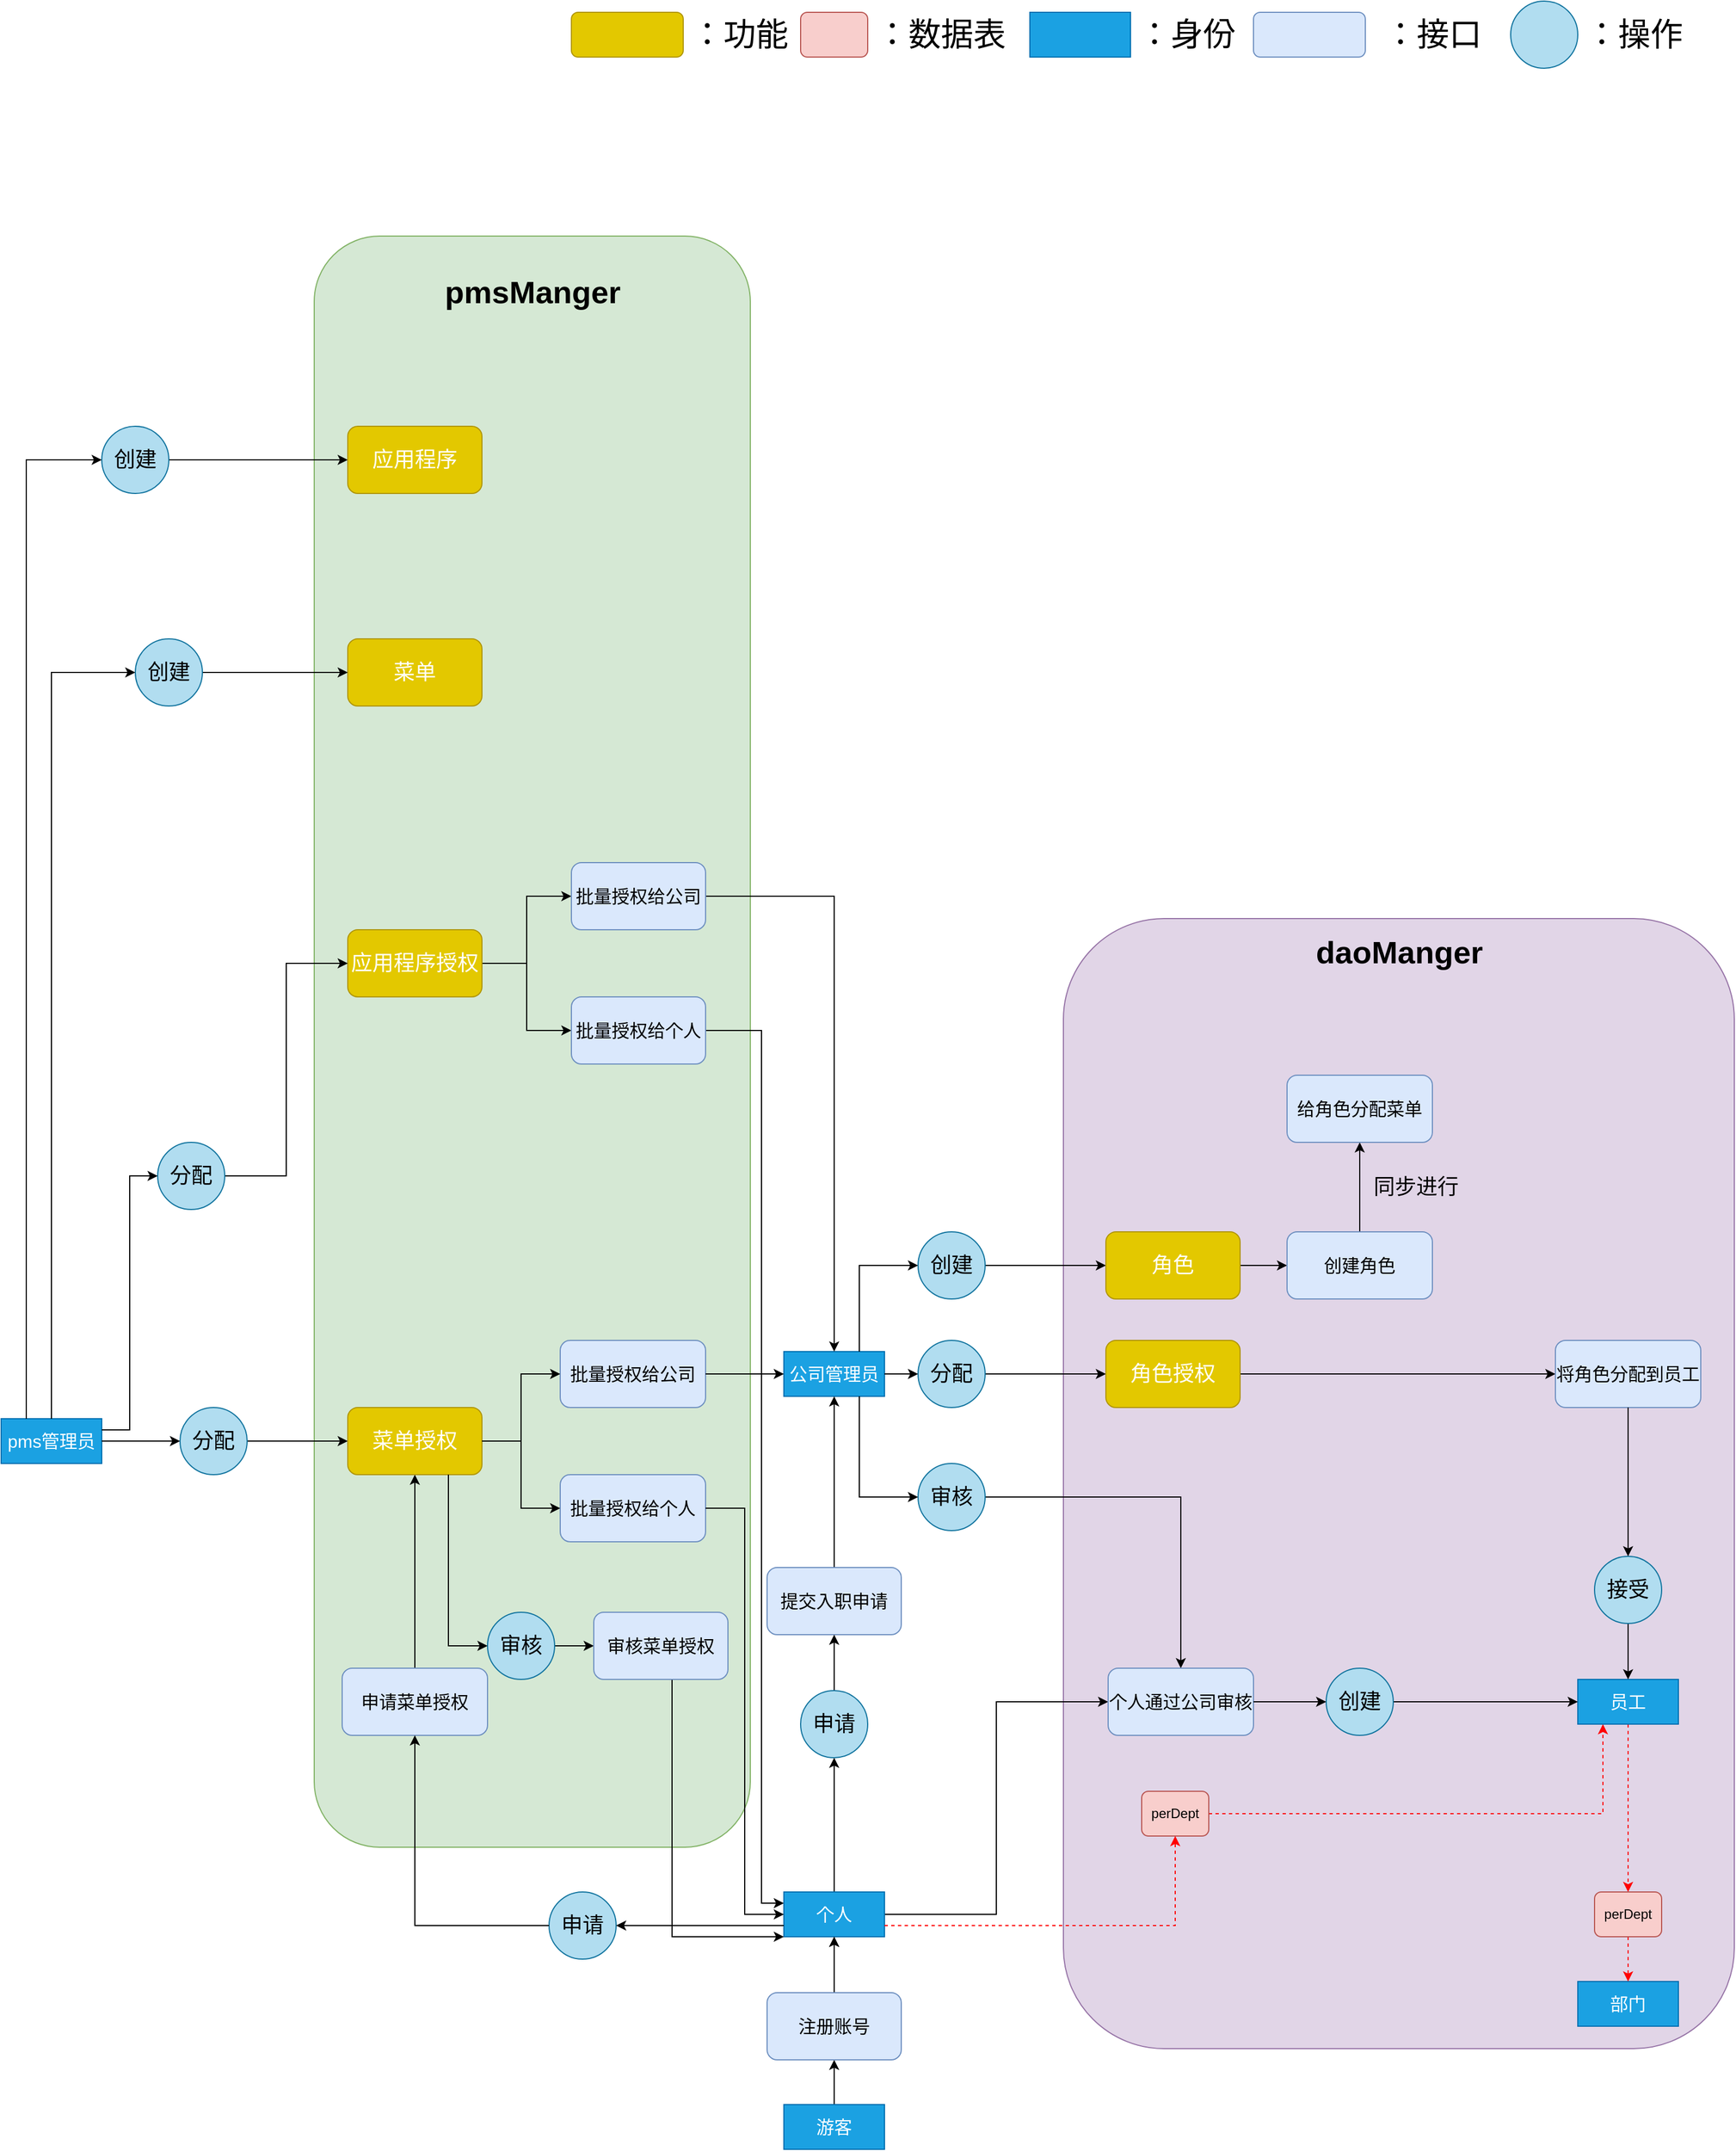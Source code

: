 <mxfile version="13.10.4" type="github">
  <diagram id="_MdPJXMUM5btHRQAGYGh" name="Page-1">
    <mxGraphModel dx="3555" dy="1905" grid="1" gridSize="10" guides="1" tooltips="1" connect="1" arrows="1" fold="1" page="1" pageScale="1" pageWidth="827" pageHeight="1169" math="0" shadow="0">
      <root>
        <mxCell id="0" />
        <mxCell id="1" parent="0" />
        <mxCell id="DmcnZ55ONcvd7yemU4Nu-13" value="" style="rounded=1;whiteSpace=wrap;html=1;fillColor=#d5e8d4;strokeColor=#82b366;" parent="1" vertex="1">
          <mxGeometry x="390" y="240" width="390" height="1440" as="geometry" />
        </mxCell>
        <mxCell id="DmcnZ55ONcvd7yemU4Nu-20" value="" style="rounded=1;whiteSpace=wrap;html=1;fillColor=#e1d5e7;strokeColor=#9673a6;" parent="1" vertex="1">
          <mxGeometry x="1060" y="850" width="600" height="1010" as="geometry" />
        </mxCell>
        <mxCell id="DmcnZ55ONcvd7yemU4Nu-29" style="edgeStyle=orthogonalEdgeStyle;rounded=0;orthogonalLoop=1;jettySize=auto;html=1;entryX=0;entryY=0.5;entryDx=0;entryDy=0;" parent="1" source="uad5UDjP6NRfQoBp32tB-98" target="uad5UDjP6NRfQoBp32tB-67" edge="1">
          <mxGeometry relative="1" as="geometry">
            <mxPoint x="1020" y="1257" as="targetPoint" />
          </mxGeometry>
        </mxCell>
        <mxCell id="uad5UDjP6NRfQoBp32tB-9" style="edgeStyle=orthogonalEdgeStyle;rounded=0;orthogonalLoop=1;jettySize=auto;html=1;entryX=0.5;entryY=0;entryDx=0;entryDy=0;exitX=1;exitY=0.5;exitDx=0;exitDy=0;" parent="1" source="uad5UDjP6NRfQoBp32tB-88" target="uad5UDjP6NRfQoBp32tB-8" edge="1">
          <mxGeometry relative="1" as="geometry">
            <mxPoint x="1030" y="1430" as="sourcePoint" />
            <Array as="points">
              <mxPoint x="1165" y="1367" />
            </Array>
          </mxGeometry>
        </mxCell>
        <mxCell id="uad5UDjP6NRfQoBp32tB-95" style="edgeStyle=orthogonalEdgeStyle;rounded=0;orthogonalLoop=1;jettySize=auto;html=1;entryX=0;entryY=0.5;entryDx=0;entryDy=0;strokeColor=#000000;strokeWidth=1;exitX=1;exitY=0.5;exitDx=0;exitDy=0;" parent="1" source="uad5UDjP6NRfQoBp32tB-96" target="uad5UDjP6NRfQoBp32tB-94" edge="1">
          <mxGeometry relative="1" as="geometry" />
        </mxCell>
        <mxCell id="DmcnZ55ONcvd7yemU4Nu-24" value="&lt;font style=&quot;font-size: 16px&quot;&gt;公司管理员&lt;/font&gt;" style="rounded=0;whiteSpace=wrap;html=1;fillColor=#1ba1e2;strokeColor=#006EAF;fontColor=#ffffff;" parent="1" vertex="1">
          <mxGeometry x="810" y="1237" width="90" height="40" as="geometry" />
        </mxCell>
        <mxCell id="DmcnZ55ONcvd7yemU4Nu-33" style="edgeStyle=orthogonalEdgeStyle;rounded=0;orthogonalLoop=1;jettySize=auto;html=1;entryX=0;entryY=0.5;entryDx=0;entryDy=0;" parent="1" source="DmcnZ55ONcvd7yemU4Nu-30" target="DmcnZ55ONcvd7yemU4Nu-31" edge="1">
          <mxGeometry relative="1" as="geometry" />
        </mxCell>
        <mxCell id="DmcnZ55ONcvd7yemU4Nu-34" style="edgeStyle=orthogonalEdgeStyle;rounded=0;orthogonalLoop=1;jettySize=auto;html=1;entryX=0;entryY=0.5;entryDx=0;entryDy=0;" parent="1" source="DmcnZ55ONcvd7yemU4Nu-30" target="DmcnZ55ONcvd7yemU4Nu-32" edge="1">
          <mxGeometry relative="1" as="geometry" />
        </mxCell>
        <mxCell id="DmcnZ55ONcvd7yemU4Nu-30" value="&lt;font style=&quot;font-size: 19px&quot;&gt;应用程序授权&lt;/font&gt;" style="rounded=1;whiteSpace=wrap;html=1;fillColor=#e3c800;strokeColor=#B09500;fontColor=#ffffff;" parent="1" vertex="1">
          <mxGeometry x="420" y="860" width="120" height="60" as="geometry" />
        </mxCell>
        <mxCell id="DmcnZ55ONcvd7yemU4Nu-36" style="edgeStyle=orthogonalEdgeStyle;rounded=0;orthogonalLoop=1;jettySize=auto;html=1;" parent="1" source="DmcnZ55ONcvd7yemU4Nu-31" target="DmcnZ55ONcvd7yemU4Nu-24" edge="1">
          <mxGeometry relative="1" as="geometry" />
        </mxCell>
        <mxCell id="DmcnZ55ONcvd7yemU4Nu-31" value="&lt;font style=&quot;font-size: 16px&quot;&gt;批量授权给公司&lt;/font&gt;" style="rounded=1;whiteSpace=wrap;html=1;fillColor=#dae8fc;strokeColor=#6c8ebf;" parent="1" vertex="1">
          <mxGeometry x="620" y="800" width="120" height="60" as="geometry" />
        </mxCell>
        <mxCell id="uad5UDjP6NRfQoBp32tB-23" style="edgeStyle=orthogonalEdgeStyle;rounded=0;orthogonalLoop=1;jettySize=auto;html=1;entryX=0;entryY=0.25;entryDx=0;entryDy=0;" parent="1" source="DmcnZ55ONcvd7yemU4Nu-32" target="DmcnZ55ONcvd7yemU4Nu-38" edge="1">
          <mxGeometry relative="1" as="geometry">
            <Array as="points">
              <mxPoint x="790" y="950" />
              <mxPoint x="790" y="1730" />
            </Array>
          </mxGeometry>
        </mxCell>
        <mxCell id="DmcnZ55ONcvd7yemU4Nu-32" value="&lt;font style=&quot;font-size: 16px&quot;&gt;批量授权给个人&lt;/font&gt;" style="rounded=1;whiteSpace=wrap;html=1;fillColor=#dae8fc;strokeColor=#6c8ebf;" parent="1" vertex="1">
          <mxGeometry x="620" y="920" width="120" height="60" as="geometry" />
        </mxCell>
        <mxCell id="DmcnZ55ONcvd7yemU4Nu-41" style="edgeStyle=orthogonalEdgeStyle;rounded=0;orthogonalLoop=1;jettySize=auto;html=1;entryX=0.5;entryY=1;entryDx=0;entryDy=0;" parent="1" source="DmcnZ55ONcvd7yemU4Nu-38" target="uad5UDjP6NRfQoBp32tB-85" edge="1">
          <mxGeometry relative="1" as="geometry" />
        </mxCell>
        <mxCell id="uad5UDjP6NRfQoBp32tB-5" style="edgeStyle=orthogonalEdgeStyle;rounded=0;orthogonalLoop=1;jettySize=auto;html=1;entryX=0;entryY=0.5;entryDx=0;entryDy=0;" parent="1" source="DmcnZ55ONcvd7yemU4Nu-38" target="uad5UDjP6NRfQoBp32tB-8" edge="1">
          <mxGeometry relative="1" as="geometry">
            <mxPoint x="1000.0" y="1640" as="targetPoint" />
          </mxGeometry>
        </mxCell>
        <mxCell id="uad5UDjP6NRfQoBp32tB-19" style="edgeStyle=orthogonalEdgeStyle;rounded=0;orthogonalLoop=1;jettySize=auto;html=1;strokeColor=#FF0000;entryX=0.25;entryY=1;entryDx=0;entryDy=0;dashed=1;" parent="1" source="uad5UDjP6NRfQoBp32tB-18" target="DmcnZ55ONcvd7yemU4Nu-43" edge="1">
          <mxGeometry relative="1" as="geometry">
            <Array as="points">
              <mxPoint x="1543" y="1650" />
            </Array>
          </mxGeometry>
        </mxCell>
        <mxCell id="MA6erzZApKxftKBtgA_D-1" style="edgeStyle=orthogonalEdgeStyle;rounded=0;orthogonalLoop=1;jettySize=auto;html=1;exitX=0.5;exitY=0;exitDx=0;exitDy=0;strokeColor=#000000;strokeWidth=1;entryX=0.5;entryY=1;entryDx=0;entryDy=0;" edge="1" parent="1" source="MA6erzZApKxftKBtgA_D-5" target="DmcnZ55ONcvd7yemU4Nu-1">
          <mxGeometry relative="1" as="geometry">
            <mxPoint x="470" y="1740" as="targetPoint" />
          </mxGeometry>
        </mxCell>
        <mxCell id="DmcnZ55ONcvd7yemU4Nu-38" value="&lt;font style=&quot;font-size: 16px&quot;&gt;个人&lt;/font&gt;" style="rounded=0;whiteSpace=wrap;html=1;fillColor=#1ba1e2;strokeColor=#006EAF;fontColor=#ffffff;" parent="1" vertex="1">
          <mxGeometry x="810" y="1720" width="90" height="40" as="geometry" />
        </mxCell>
        <mxCell id="DmcnZ55ONcvd7yemU4Nu-42" style="edgeStyle=orthogonalEdgeStyle;rounded=0;orthogonalLoop=1;jettySize=auto;html=1;entryX=0.5;entryY=1;entryDx=0;entryDy=0;" parent="1" source="DmcnZ55ONcvd7yemU4Nu-40" target="DmcnZ55ONcvd7yemU4Nu-24" edge="1">
          <mxGeometry relative="1" as="geometry" />
        </mxCell>
        <mxCell id="DmcnZ55ONcvd7yemU4Nu-40" value="&lt;font style=&quot;font-size: 16px&quot;&gt;提交入职申请&lt;/font&gt;" style="rounded=1;whiteSpace=wrap;html=1;fillColor=#dae8fc;strokeColor=#6c8ebf;" parent="1" vertex="1">
          <mxGeometry x="795" y="1430" width="120" height="60" as="geometry" />
        </mxCell>
        <mxCell id="uad5UDjP6NRfQoBp32tB-15" style="edgeStyle=orthogonalEdgeStyle;rounded=0;orthogonalLoop=1;jettySize=auto;html=1;strokeColor=#FF0000;entryX=0.5;entryY=0;entryDx=0;entryDy=0;dashed=1;" parent="1" source="DmcnZ55ONcvd7yemU4Nu-43" target="uad5UDjP6NRfQoBp32tB-17" edge="1">
          <mxGeometry relative="1" as="geometry">
            <mxPoint x="1355" y="1710" as="targetPoint" />
          </mxGeometry>
        </mxCell>
        <mxCell id="DmcnZ55ONcvd7yemU4Nu-43" value="&lt;font style=&quot;font-size: 16px&quot;&gt;员工&lt;/font&gt;" style="rounded=0;whiteSpace=wrap;html=1;fillColor=#1ba1e2;strokeColor=#006EAF;fontColor=#ffffff;" parent="1" vertex="1">
          <mxGeometry x="1520" y="1530" width="90" height="40" as="geometry" />
        </mxCell>
        <mxCell id="uad5UDjP6NRfQoBp32tB-2" style="edgeStyle=orthogonalEdgeStyle;rounded=0;orthogonalLoop=1;jettySize=auto;html=1;entryX=0;entryY=0.5;entryDx=0;entryDy=0;exitX=1;exitY=0.5;exitDx=0;exitDy=0;" parent="1" source="uad5UDjP6NRfQoBp32tB-60" target="DmcnZ55ONcvd7yemU4Nu-30" edge="1">
          <mxGeometry relative="1" as="geometry" />
        </mxCell>
        <mxCell id="uad5UDjP6NRfQoBp32tB-3" style="edgeStyle=orthogonalEdgeStyle;rounded=0;orthogonalLoop=1;jettySize=auto;html=1;entryX=0;entryY=0.5;entryDx=0;entryDy=0;" parent="1" source="uad5UDjP6NRfQoBp32tB-70" target="DmcnZ55ONcvd7yemU4Nu-1" edge="1">
          <mxGeometry relative="1" as="geometry" />
        </mxCell>
        <mxCell id="uad5UDjP6NRfQoBp32tB-78" style="edgeStyle=orthogonalEdgeStyle;rounded=0;orthogonalLoop=1;jettySize=auto;html=1;exitX=1;exitY=0.5;exitDx=0;exitDy=0;entryX=0;entryY=0.5;entryDx=0;entryDy=0;strokeColor=#000000;strokeWidth=1;" parent="1" source="uad5UDjP6NRfQoBp32tB-82" target="uad5UDjP6NRfQoBp32tB-57" edge="1">
          <mxGeometry relative="1" as="geometry" />
        </mxCell>
        <mxCell id="uad5UDjP6NRfQoBp32tB-1" value="&lt;span style=&quot;font-size: 16px&quot;&gt;pms管理员&lt;/span&gt;" style="rounded=0;whiteSpace=wrap;html=1;fillColor=#1ba1e2;strokeColor=#006EAF;fontColor=#ffffff;" parent="1" vertex="1">
          <mxGeometry x="110" y="1297" width="90" height="40" as="geometry" />
        </mxCell>
        <mxCell id="uad5UDjP6NRfQoBp32tB-10" style="edgeStyle=orthogonalEdgeStyle;rounded=0;orthogonalLoop=1;jettySize=auto;html=1;entryX=0;entryY=0.5;entryDx=0;entryDy=0;" parent="1" source="uad5UDjP6NRfQoBp32tB-103" target="DmcnZ55ONcvd7yemU4Nu-43" edge="1">
          <mxGeometry relative="1" as="geometry" />
        </mxCell>
        <mxCell id="uad5UDjP6NRfQoBp32tB-8" value="&lt;font style=&quot;font-size: 16px&quot;&gt;个人通过公司审核&lt;/font&gt;" style="rounded=1;whiteSpace=wrap;html=1;fillColor=#dae8fc;strokeColor=#6c8ebf;" parent="1" vertex="1">
          <mxGeometry x="1100" y="1520" width="130" height="60" as="geometry" />
        </mxCell>
        <mxCell id="DmcnZ55ONcvd7yemU4Nu-17" value="&lt;font style=&quot;font-size: 19px&quot;&gt;同步进行&lt;/font&gt;" style="text;html=1;align=center;verticalAlign=middle;resizable=0;points=[];autosize=1;" parent="1" vertex="1">
          <mxGeometry x="1330" y="1080" width="90" height="20" as="geometry" />
        </mxCell>
        <mxCell id="uad5UDjP6NRfQoBp32tB-12" value="&lt;font style=&quot;font-size: 16px&quot;&gt;部门&lt;/font&gt;" style="rounded=0;whiteSpace=wrap;html=1;fillColor=#1ba1e2;strokeColor=#006EAF;fontColor=#ffffff;" parent="1" vertex="1">
          <mxGeometry x="1520" y="1800" width="90" height="40" as="geometry" />
        </mxCell>
        <mxCell id="uad5UDjP6NRfQoBp32tB-44" style="edgeStyle=orthogonalEdgeStyle;rounded=0;orthogonalLoop=1;jettySize=auto;html=1;exitX=0.5;exitY=1;exitDx=0;exitDy=0;strokeWidth=1;strokeColor=#FF0000;dashed=1;" parent="1" source="uad5UDjP6NRfQoBp32tB-17" target="uad5UDjP6NRfQoBp32tB-12" edge="1">
          <mxGeometry relative="1" as="geometry" />
        </mxCell>
        <mxCell id="uad5UDjP6NRfQoBp32tB-17" value="perDept" style="rounded=1;whiteSpace=wrap;html=1;fillColor=#f8cecc;strokeColor=#b85450;" parent="1" vertex="1">
          <mxGeometry x="1535" y="1720" width="60" height="40" as="geometry" />
        </mxCell>
        <mxCell id="MA6erzZApKxftKBtgA_D-7" style="edgeStyle=orthogonalEdgeStyle;rounded=0;orthogonalLoop=1;jettySize=auto;html=1;exitX=0.5;exitY=1;exitDx=0;exitDy=0;strokeColor=#000000;strokeWidth=1;entryX=0;entryY=1;entryDx=0;entryDy=0;" edge="1" parent="1" source="MA6erzZApKxftKBtgA_D-11" target="DmcnZ55ONcvd7yemU4Nu-38">
          <mxGeometry relative="1" as="geometry">
            <mxPoint x="810" y="1750" as="targetPoint" />
            <Array as="points">
              <mxPoint x="650" y="1530" />
              <mxPoint x="650" y="1500" />
              <mxPoint x="710" y="1500" />
              <mxPoint x="710" y="1760" />
            </Array>
          </mxGeometry>
        </mxCell>
        <mxCell id="DmcnZ55ONcvd7yemU4Nu-1" value="&lt;font style=&quot;font-size: 19px&quot;&gt;菜单授权&lt;/font&gt;" style="rounded=1;whiteSpace=wrap;html=1;fillColor=#e3c800;strokeColor=#B09500;fontColor=#ffffff;" parent="1" vertex="1">
          <mxGeometry x="420" y="1287" width="120" height="60" as="geometry" />
        </mxCell>
        <mxCell id="DmcnZ55ONcvd7yemU4Nu-5" value="&lt;font style=&quot;font-size: 16px&quot;&gt;批量授权给公司&lt;/font&gt;" style="rounded=1;whiteSpace=wrap;html=1;fillColor=#dae8fc;strokeColor=#6c8ebf;" parent="1" vertex="1">
          <mxGeometry x="610" y="1227" width="130" height="60" as="geometry" />
        </mxCell>
        <mxCell id="DmcnZ55ONcvd7yemU4Nu-9" style="edgeStyle=orthogonalEdgeStyle;rounded=0;orthogonalLoop=1;jettySize=auto;html=1;entryX=0;entryY=0.5;entryDx=0;entryDy=0;" parent="1" source="DmcnZ55ONcvd7yemU4Nu-1" target="DmcnZ55ONcvd7yemU4Nu-5" edge="1">
          <mxGeometry x="410" y="1177" as="geometry" />
        </mxCell>
        <mxCell id="DmcnZ55ONcvd7yemU4Nu-8" value="&lt;font style=&quot;font-size: 16px&quot;&gt;批量授权给个人&lt;/font&gt;" style="rounded=1;whiteSpace=wrap;html=1;fillColor=#dae8fc;strokeColor=#6c8ebf;" parent="1" vertex="1">
          <mxGeometry x="610" y="1347" width="130" height="60" as="geometry" />
        </mxCell>
        <mxCell id="DmcnZ55ONcvd7yemU4Nu-10" style="edgeStyle=orthogonalEdgeStyle;rounded=0;orthogonalLoop=1;jettySize=auto;html=1;entryX=0;entryY=0.5;entryDx=0;entryDy=0;" parent="1" source="DmcnZ55ONcvd7yemU4Nu-1" target="DmcnZ55ONcvd7yemU4Nu-8" edge="1">
          <mxGeometry x="410" y="1177" as="geometry" />
        </mxCell>
        <mxCell id="DmcnZ55ONcvd7yemU4Nu-14" value="&lt;b&gt;&lt;font style=&quot;font-size: 28px&quot;&gt;pmsManger&lt;/font&gt;&lt;/b&gt;" style="text;html=1;align=center;verticalAlign=middle;resizable=0;points=[];autosize=1;" parent="1" vertex="1">
          <mxGeometry x="500" y="280" width="170" height="20" as="geometry" />
        </mxCell>
        <mxCell id="DmcnZ55ONcvd7yemU4Nu-39" style="edgeStyle=orthogonalEdgeStyle;rounded=0;orthogonalLoop=1;jettySize=auto;html=1;entryX=0;entryY=0.5;entryDx=0;entryDy=0;" parent="1" source="DmcnZ55ONcvd7yemU4Nu-8" target="DmcnZ55ONcvd7yemU4Nu-38" edge="1">
          <mxGeometry relative="1" as="geometry" />
        </mxCell>
        <mxCell id="DmcnZ55ONcvd7yemU4Nu-28" style="edgeStyle=orthogonalEdgeStyle;rounded=0;orthogonalLoop=1;jettySize=auto;html=1;entryX=0;entryY=0.5;entryDx=0;entryDy=0;" parent="1" source="DmcnZ55ONcvd7yemU4Nu-5" target="DmcnZ55ONcvd7yemU4Nu-24" edge="1">
          <mxGeometry relative="1" as="geometry" />
        </mxCell>
        <mxCell id="uad5UDjP6NRfQoBp32tB-26" value="" style="edgeStyle=orthogonalEdgeStyle;rounded=0;orthogonalLoop=1;jettySize=auto;html=1;" parent="1" source="uad5UDjP6NRfQoBp32tB-24" target="uad5UDjP6NRfQoBp32tB-25" edge="1">
          <mxGeometry relative="1" as="geometry" />
        </mxCell>
        <mxCell id="uad5UDjP6NRfQoBp32tB-24" value="&lt;font style=&quot;font-size: 16px&quot;&gt;游客&lt;/font&gt;" style="rounded=0;whiteSpace=wrap;html=1;fillColor=#1ba1e2;strokeColor=#006EAF;fontColor=#ffffff;" parent="1" vertex="1">
          <mxGeometry x="810" y="1910" width="90" height="40" as="geometry" />
        </mxCell>
        <mxCell id="uad5UDjP6NRfQoBp32tB-27" value="" style="edgeStyle=orthogonalEdgeStyle;rounded=0;orthogonalLoop=1;jettySize=auto;html=1;" parent="1" source="uad5UDjP6NRfQoBp32tB-25" target="DmcnZ55ONcvd7yemU4Nu-38" edge="1">
          <mxGeometry relative="1" as="geometry" />
        </mxCell>
        <mxCell id="uad5UDjP6NRfQoBp32tB-108" value="" style="edgeStyle=orthogonalEdgeStyle;rounded=0;orthogonalLoop=1;jettySize=auto;html=1;strokeColor=#000000;strokeWidth=1;" parent="1" source="uad5UDjP6NRfQoBp32tB-25" target="DmcnZ55ONcvd7yemU4Nu-38" edge="1">
          <mxGeometry relative="1" as="geometry" />
        </mxCell>
        <mxCell id="uad5UDjP6NRfQoBp32tB-25" value="&lt;font style=&quot;font-size: 16px&quot;&gt;注册账号&lt;/font&gt;" style="rounded=1;whiteSpace=wrap;html=1;fillColor=#dae8fc;strokeColor=#6c8ebf;" parent="1" vertex="1">
          <mxGeometry x="795" y="1810" width="120" height="60" as="geometry" />
        </mxCell>
        <mxCell id="uad5UDjP6NRfQoBp32tB-18" value="perDept" style="rounded=1;whiteSpace=wrap;html=1;fillColor=#f8cecc;strokeColor=#b85450;" parent="1" vertex="1">
          <mxGeometry x="1130" y="1630" width="60" height="40" as="geometry" />
        </mxCell>
        <mxCell id="uad5UDjP6NRfQoBp32tB-30" style="edgeStyle=orthogonalEdgeStyle;rounded=0;orthogonalLoop=1;jettySize=auto;html=1;exitX=1;exitY=0.75;exitDx=0;exitDy=0;strokeColor=#FF0000;dashed=1;" parent="1" source="DmcnZ55ONcvd7yemU4Nu-38" target="uad5UDjP6NRfQoBp32tB-18" edge="1">
          <mxGeometry relative="1" as="geometry">
            <mxPoint x="900.0" y="1650" as="sourcePoint" />
            <mxPoint x="1270.0" y="1650" as="targetPoint" />
            <Array as="points" />
          </mxGeometry>
        </mxCell>
        <mxCell id="uad5UDjP6NRfQoBp32tB-46" value="" style="rounded=0;whiteSpace=wrap;html=1;fillColor=#1ba1e2;strokeColor=#006EAF;fontColor=#ffffff;" parent="1" vertex="1">
          <mxGeometry x="1030" y="40" width="90" height="40" as="geometry" />
        </mxCell>
        <mxCell id="uad5UDjP6NRfQoBp32tB-47" value="&lt;font style=&quot;font-size: 29px&quot;&gt;：身份&lt;/font&gt;" style="text;html=1;align=center;verticalAlign=middle;resizable=0;points=[];autosize=1;" parent="1" vertex="1">
          <mxGeometry x="1120" y="45" width="100" height="30" as="geometry" />
        </mxCell>
        <mxCell id="uad5UDjP6NRfQoBp32tB-48" value="" style="rounded=1;whiteSpace=wrap;html=1;fillColor=#dae8fc;strokeColor=#6c8ebf;" parent="1" vertex="1">
          <mxGeometry x="1230" y="40" width="100" height="40" as="geometry" />
        </mxCell>
        <mxCell id="uad5UDjP6NRfQoBp32tB-50" value="&lt;font style=&quot;font-size: 29px&quot;&gt;：接口&lt;/font&gt;" style="text;html=1;align=center;verticalAlign=middle;resizable=0;points=[];autosize=1;" parent="1" vertex="1">
          <mxGeometry x="1340" y="45" width="100" height="30" as="geometry" />
        </mxCell>
        <mxCell id="uad5UDjP6NRfQoBp32tB-52" value="" style="rounded=1;whiteSpace=wrap;html=1;fillColor=#f8cecc;strokeColor=#b85450;" parent="1" vertex="1">
          <mxGeometry x="825" y="40" width="60" height="40" as="geometry" />
        </mxCell>
        <mxCell id="uad5UDjP6NRfQoBp32tB-54" value="&lt;font style=&quot;font-size: 29px&quot;&gt;：数据表&lt;/font&gt;" style="text;html=1;align=center;verticalAlign=middle;resizable=0;points=[];autosize=1;" parent="1" vertex="1">
          <mxGeometry x="885" y="45" width="130" height="30" as="geometry" />
        </mxCell>
        <mxCell id="uad5UDjP6NRfQoBp32tB-55" value="" style="rounded=1;whiteSpace=wrap;html=1;fillColor=#e3c800;strokeColor=#B09500;fontColor=#ffffff;" parent="1" vertex="1">
          <mxGeometry x="620" y="40" width="100" height="40" as="geometry" />
        </mxCell>
        <mxCell id="uad5UDjP6NRfQoBp32tB-56" value="&lt;font style=&quot;font-size: 29px&quot;&gt;：功能&lt;/font&gt;" style="text;html=1;align=center;verticalAlign=middle;resizable=0;points=[];autosize=1;" parent="1" vertex="1">
          <mxGeometry x="720" y="45" width="100" height="30" as="geometry" />
        </mxCell>
        <mxCell id="uad5UDjP6NRfQoBp32tB-57" value="&lt;font style=&quot;font-size: 19px&quot;&gt;应用程序&lt;/font&gt;" style="rounded=1;whiteSpace=wrap;html=1;fillColor=#e3c800;strokeColor=#B09500;fontColor=#ffffff;" parent="1" vertex="1">
          <mxGeometry x="420" y="410" width="120" height="60" as="geometry" />
        </mxCell>
        <mxCell id="uad5UDjP6NRfQoBp32tB-61" value="&lt;font style=&quot;font-size: 29px&quot;&gt;：操作&lt;/font&gt;" style="text;html=1;align=center;verticalAlign=middle;resizable=0;points=[];autosize=1;" parent="1" vertex="1">
          <mxGeometry x="1520" y="45" width="100" height="30" as="geometry" />
        </mxCell>
        <mxCell id="uad5UDjP6NRfQoBp32tB-66" value="&lt;font style=&quot;font-size: 19px&quot;&gt;菜单&lt;/font&gt;" style="rounded=1;whiteSpace=wrap;html=1;fillColor=#e3c800;strokeColor=#B09500;fontColor=#ffffff;" parent="1" vertex="1">
          <mxGeometry x="420" y="600" width="120" height="60" as="geometry" />
        </mxCell>
        <mxCell id="uad5UDjP6NRfQoBp32tB-102" style="edgeStyle=orthogonalEdgeStyle;rounded=0;orthogonalLoop=1;jettySize=auto;html=1;entryX=0;entryY=0.5;entryDx=0;entryDy=0;strokeColor=#000000;strokeWidth=1;" parent="1" source="uad5UDjP6NRfQoBp32tB-67" target="DmcnZ55ONcvd7yemU4Nu-19" edge="1">
          <mxGeometry relative="1" as="geometry" />
        </mxCell>
        <mxCell id="uad5UDjP6NRfQoBp32tB-67" value="&lt;font style=&quot;font-size: 19px&quot;&gt;角色授权&lt;/font&gt;" style="rounded=1;whiteSpace=wrap;html=1;fillColor=#e3c800;strokeColor=#B09500;fontColor=#ffffff;" parent="1" vertex="1">
          <mxGeometry x="1098" y="1227" width="120" height="60" as="geometry" />
        </mxCell>
        <mxCell id="uad5UDjP6NRfQoBp32tB-60" value="&lt;font style=&quot;font-size: 19px&quot;&gt;分配&lt;/font&gt;" style="ellipse;whiteSpace=wrap;html=1;aspect=fixed;fillColor=#b1ddf0;strokeColor=#10739e;" parent="1" vertex="1">
          <mxGeometry x="250" y="1050" width="60" height="60" as="geometry" />
        </mxCell>
        <mxCell id="uad5UDjP6NRfQoBp32tB-68" style="edgeStyle=orthogonalEdgeStyle;rounded=0;orthogonalLoop=1;jettySize=auto;html=1;entryX=0;entryY=0.5;entryDx=0;entryDy=0;exitX=1;exitY=0.25;exitDx=0;exitDy=0;" parent="1" source="uad5UDjP6NRfQoBp32tB-1" target="uad5UDjP6NRfQoBp32tB-60" edge="1">
          <mxGeometry relative="1" as="geometry">
            <mxPoint x="200" y="1307" as="sourcePoint" />
            <mxPoint x="420" y="890" as="targetPoint" />
          </mxGeometry>
        </mxCell>
        <mxCell id="uad5UDjP6NRfQoBp32tB-70" value="&lt;font style=&quot;font-size: 19px&quot;&gt;分配&lt;/font&gt;" style="ellipse;whiteSpace=wrap;html=1;aspect=fixed;fillColor=#b1ddf0;strokeColor=#10739e;" parent="1" vertex="1">
          <mxGeometry x="270" y="1287" width="60" height="60" as="geometry" />
        </mxCell>
        <mxCell id="uad5UDjP6NRfQoBp32tB-72" style="edgeStyle=orthogonalEdgeStyle;rounded=0;orthogonalLoop=1;jettySize=auto;html=1;entryX=0;entryY=0.5;entryDx=0;entryDy=0;" parent="1" source="uad5UDjP6NRfQoBp32tB-1" target="uad5UDjP6NRfQoBp32tB-70" edge="1">
          <mxGeometry relative="1" as="geometry">
            <mxPoint x="200" y="1317" as="sourcePoint" />
            <mxPoint x="420" y="1317" as="targetPoint" />
          </mxGeometry>
        </mxCell>
        <mxCell id="uad5UDjP6NRfQoBp32tB-77" style="edgeStyle=orthogonalEdgeStyle;rounded=0;orthogonalLoop=1;jettySize=auto;html=1;strokeWidth=1;exitX=1;exitY=0.5;exitDx=0;exitDy=0;entryX=0;entryY=0.5;entryDx=0;entryDy=0;" parent="1" source="uad5UDjP6NRfQoBp32tB-79" target="uad5UDjP6NRfQoBp32tB-66" edge="1">
          <mxGeometry relative="1" as="geometry">
            <mxPoint x="155" y="1297" as="sourcePoint" />
            <mxPoint x="155" y="630" as="targetPoint" />
            <Array as="points" />
          </mxGeometry>
        </mxCell>
        <mxCell id="uad5UDjP6NRfQoBp32tB-79" value="&lt;font style=&quot;font-size: 19px&quot;&gt;创建&lt;/font&gt;" style="ellipse;whiteSpace=wrap;html=1;aspect=fixed;fillColor=#b1ddf0;strokeColor=#10739e;" parent="1" vertex="1">
          <mxGeometry x="230" y="600" width="60" height="60" as="geometry" />
        </mxCell>
        <mxCell id="uad5UDjP6NRfQoBp32tB-80" style="edgeStyle=orthogonalEdgeStyle;rounded=0;orthogonalLoop=1;jettySize=auto;html=1;strokeWidth=1;exitX=0.5;exitY=0;exitDx=0;exitDy=0;entryX=0;entryY=0.5;entryDx=0;entryDy=0;" parent="1" source="uad5UDjP6NRfQoBp32tB-1" target="uad5UDjP6NRfQoBp32tB-79" edge="1">
          <mxGeometry relative="1" as="geometry">
            <mxPoint x="155" y="1297" as="sourcePoint" />
            <mxPoint x="420" y="630" as="targetPoint" />
            <Array as="points" />
          </mxGeometry>
        </mxCell>
        <mxCell id="uad5UDjP6NRfQoBp32tB-82" value="&lt;font style=&quot;font-size: 19px&quot;&gt;创建&lt;/font&gt;" style="ellipse;whiteSpace=wrap;html=1;aspect=fixed;fillColor=#b1ddf0;strokeColor=#10739e;" parent="1" vertex="1">
          <mxGeometry x="200" y="410" width="60" height="60" as="geometry" />
        </mxCell>
        <mxCell id="uad5UDjP6NRfQoBp32tB-83" style="edgeStyle=orthogonalEdgeStyle;rounded=0;orthogonalLoop=1;jettySize=auto;html=1;exitX=0.25;exitY=0;exitDx=0;exitDy=0;strokeColor=#000000;strokeWidth=1;entryX=0;entryY=0.5;entryDx=0;entryDy=0;" parent="1" source="uad5UDjP6NRfQoBp32tB-1" target="uad5UDjP6NRfQoBp32tB-82" edge="1">
          <mxGeometry relative="1" as="geometry">
            <mxPoint x="132.5" y="1297" as="sourcePoint" />
            <mxPoint x="200" y="440" as="targetPoint" />
            <Array as="points">
              <mxPoint x="133" y="440" />
            </Array>
          </mxGeometry>
        </mxCell>
        <mxCell id="uad5UDjP6NRfQoBp32tB-86" style="edgeStyle=orthogonalEdgeStyle;rounded=0;orthogonalLoop=1;jettySize=auto;html=1;entryX=0.5;entryY=1;entryDx=0;entryDy=0;strokeColor=#000000;strokeWidth=1;" parent="1" source="uad5UDjP6NRfQoBp32tB-85" target="DmcnZ55ONcvd7yemU4Nu-40" edge="1">
          <mxGeometry relative="1" as="geometry" />
        </mxCell>
        <mxCell id="uad5UDjP6NRfQoBp32tB-85" value="&lt;font style=&quot;font-size: 19px&quot;&gt;申请&lt;/font&gt;" style="ellipse;whiteSpace=wrap;html=1;aspect=fixed;fillColor=#b1ddf0;strokeColor=#10739e;" parent="1" vertex="1">
          <mxGeometry x="825" y="1540" width="60" height="60" as="geometry" />
        </mxCell>
        <mxCell id="uad5UDjP6NRfQoBp32tB-88" value="&lt;font style=&quot;font-size: 19px&quot;&gt;审核&lt;/font&gt;" style="ellipse;whiteSpace=wrap;html=1;aspect=fixed;fillColor=#b1ddf0;strokeColor=#10739e;" parent="1" vertex="1">
          <mxGeometry x="930" y="1337" width="60" height="60" as="geometry" />
        </mxCell>
        <mxCell id="uad5UDjP6NRfQoBp32tB-89" style="edgeStyle=orthogonalEdgeStyle;rounded=0;orthogonalLoop=1;jettySize=auto;html=1;exitX=0.75;exitY=1;exitDx=0;exitDy=0;entryX=0;entryY=0.5;entryDx=0;entryDy=0;" parent="1" source="DmcnZ55ONcvd7yemU4Nu-24" target="uad5UDjP6NRfQoBp32tB-88" edge="1">
          <mxGeometry relative="1" as="geometry">
            <mxPoint x="877.5" y="1277" as="sourcePoint" />
            <mxPoint x="950" y="1390" as="targetPoint" />
            <Array as="points" />
          </mxGeometry>
        </mxCell>
        <mxCell id="uad5UDjP6NRfQoBp32tB-90" value="" style="ellipse;whiteSpace=wrap;html=1;aspect=fixed;fillColor=#b1ddf0;strokeColor=#10739e;" parent="1" vertex="1">
          <mxGeometry x="1460" y="30" width="60" height="60" as="geometry" />
        </mxCell>
        <mxCell id="uad5UDjP6NRfQoBp32tB-4" style="edgeStyle=orthogonalEdgeStyle;rounded=0;orthogonalLoop=1;jettySize=auto;html=1;entryX=0.5;entryY=0;entryDx=0;entryDy=0;exitX=0.5;exitY=1;exitDx=0;exitDy=0;" parent="1" source="uad5UDjP6NRfQoBp32tB-106" target="DmcnZ55ONcvd7yemU4Nu-43" edge="1">
          <mxGeometry relative="1" as="geometry">
            <mxPoint x="315.0" y="493" as="targetPoint" />
          </mxGeometry>
        </mxCell>
        <mxCell id="uad5UDjP6NRfQoBp32tB-100" style="edgeStyle=orthogonalEdgeStyle;rounded=0;orthogonalLoop=1;jettySize=auto;html=1;entryX=0;entryY=0.5;entryDx=0;entryDy=0;strokeColor=#000000;strokeWidth=1;" parent="1" source="uad5UDjP6NRfQoBp32tB-94" target="DmcnZ55ONcvd7yemU4Nu-12" edge="1">
          <mxGeometry relative="1" as="geometry" />
        </mxCell>
        <mxCell id="uad5UDjP6NRfQoBp32tB-94" value="&lt;span style=&quot;font-size: 19px&quot;&gt;角色&lt;/span&gt;" style="rounded=1;whiteSpace=wrap;html=1;fillColor=#e3c800;strokeColor=#B09500;fontColor=#ffffff;" parent="1" vertex="1">
          <mxGeometry x="1098" y="1130" width="120" height="60" as="geometry" />
        </mxCell>
        <mxCell id="uad5UDjP6NRfQoBp32tB-96" value="&lt;font style=&quot;font-size: 19px&quot;&gt;创建&lt;/font&gt;" style="ellipse;whiteSpace=wrap;html=1;aspect=fixed;fillColor=#b1ddf0;strokeColor=#10739e;" parent="1" vertex="1">
          <mxGeometry x="930" y="1130" width="60" height="60" as="geometry" />
        </mxCell>
        <mxCell id="uad5UDjP6NRfQoBp32tB-97" style="edgeStyle=orthogonalEdgeStyle;rounded=0;orthogonalLoop=1;jettySize=auto;html=1;entryX=0;entryY=0.5;entryDx=0;entryDy=0;strokeColor=#000000;strokeWidth=1;exitX=0.75;exitY=0;exitDx=0;exitDy=0;" parent="1" source="DmcnZ55ONcvd7yemU4Nu-24" target="uad5UDjP6NRfQoBp32tB-96" edge="1">
          <mxGeometry relative="1" as="geometry">
            <mxPoint x="877.5" y="1237" as="sourcePoint" />
            <mxPoint x="1060" y="1160" as="targetPoint" />
          </mxGeometry>
        </mxCell>
        <mxCell id="uad5UDjP6NRfQoBp32tB-98" value="&lt;font style=&quot;font-size: 19px&quot;&gt;分配&lt;/font&gt;" style="ellipse;whiteSpace=wrap;html=1;aspect=fixed;fillColor=#b1ddf0;strokeColor=#10739e;" parent="1" vertex="1">
          <mxGeometry x="930" y="1227" width="60" height="60" as="geometry" />
        </mxCell>
        <mxCell id="uad5UDjP6NRfQoBp32tB-99" style="edgeStyle=orthogonalEdgeStyle;rounded=0;orthogonalLoop=1;jettySize=auto;html=1;entryX=0;entryY=0.5;entryDx=0;entryDy=0;" parent="1" source="DmcnZ55ONcvd7yemU4Nu-24" target="uad5UDjP6NRfQoBp32tB-98" edge="1">
          <mxGeometry relative="1" as="geometry">
            <mxPoint x="900" y="1257" as="sourcePoint" />
            <mxPoint x="1060" y="1257" as="targetPoint" />
          </mxGeometry>
        </mxCell>
        <mxCell id="uad5UDjP6NRfQoBp32tB-101" style="edgeStyle=orthogonalEdgeStyle;rounded=0;orthogonalLoop=1;jettySize=auto;html=1;entryX=0.5;entryY=1;entryDx=0;entryDy=0;strokeColor=#000000;strokeWidth=1;" parent="1" source="DmcnZ55ONcvd7yemU4Nu-12" target="DmcnZ55ONcvd7yemU4Nu-16" edge="1">
          <mxGeometry relative="1" as="geometry" />
        </mxCell>
        <mxCell id="DmcnZ55ONcvd7yemU4Nu-12" value="&lt;font style=&quot;font-size: 16px&quot;&gt;创建角色&lt;/font&gt;" style="rounded=1;whiteSpace=wrap;html=1;fillColor=#dae8fc;strokeColor=#6c8ebf;" parent="1" vertex="1">
          <mxGeometry x="1260" y="1130" width="130" height="60" as="geometry" />
        </mxCell>
        <mxCell id="DmcnZ55ONcvd7yemU4Nu-16" value="&lt;font style=&quot;font-size: 16px&quot;&gt;给角色分配菜单&lt;/font&gt;" style="rounded=1;whiteSpace=wrap;html=1;fillColor=#dae8fc;strokeColor=#6c8ebf;" parent="1" vertex="1">
          <mxGeometry x="1260" y="990" width="130" height="60" as="geometry" />
        </mxCell>
        <mxCell id="DmcnZ55ONcvd7yemU4Nu-19" value="&lt;font style=&quot;font-size: 16px&quot;&gt;将角色分配到员工&lt;/font&gt;" style="rounded=1;whiteSpace=wrap;html=1;fillColor=#dae8fc;strokeColor=#6c8ebf;" parent="1" vertex="1">
          <mxGeometry x="1500" y="1227" width="130" height="60" as="geometry" />
        </mxCell>
        <mxCell id="DmcnZ55ONcvd7yemU4Nu-21" value="&lt;b&gt;&lt;font style=&quot;font-size: 28px&quot;&gt;daoManger&lt;/font&gt;&lt;/b&gt;" style="text;html=1;align=center;verticalAlign=middle;resizable=0;points=[];autosize=1;" parent="1" vertex="1">
          <mxGeometry x="1280" y="870" width="160" height="20" as="geometry" />
        </mxCell>
        <mxCell id="uad5UDjP6NRfQoBp32tB-103" value="&lt;font style=&quot;font-size: 19px&quot;&gt;创建&lt;/font&gt;" style="ellipse;whiteSpace=wrap;html=1;aspect=fixed;fillColor=#b1ddf0;strokeColor=#10739e;" parent="1" vertex="1">
          <mxGeometry x="1295" y="1520" width="60" height="60" as="geometry" />
        </mxCell>
        <mxCell id="uad5UDjP6NRfQoBp32tB-104" style="edgeStyle=orthogonalEdgeStyle;rounded=0;orthogonalLoop=1;jettySize=auto;html=1;entryX=0;entryY=0.5;entryDx=0;entryDy=0;" parent="1" source="uad5UDjP6NRfQoBp32tB-8" target="uad5UDjP6NRfQoBp32tB-103" edge="1">
          <mxGeometry relative="1" as="geometry">
            <mxPoint x="1230" y="1550" as="sourcePoint" />
            <mxPoint x="1520" y="1640" as="targetPoint" />
          </mxGeometry>
        </mxCell>
        <mxCell id="uad5UDjP6NRfQoBp32tB-106" value="&lt;font style=&quot;font-size: 19px&quot;&gt;接受&lt;/font&gt;" style="ellipse;whiteSpace=wrap;html=1;aspect=fixed;fillColor=#b1ddf0;strokeColor=#10739e;" parent="1" vertex="1">
          <mxGeometry x="1535" y="1420" width="60" height="60" as="geometry" />
        </mxCell>
        <mxCell id="uad5UDjP6NRfQoBp32tB-107" style="edgeStyle=orthogonalEdgeStyle;rounded=0;orthogonalLoop=1;jettySize=auto;html=1;entryX=0.5;entryY=0;entryDx=0;entryDy=0;exitX=0.5;exitY=1;exitDx=0;exitDy=0;" parent="1" source="DmcnZ55ONcvd7yemU4Nu-19" target="uad5UDjP6NRfQoBp32tB-106" edge="1">
          <mxGeometry relative="1" as="geometry">
            <mxPoint x="1565" y="1620" as="targetPoint" />
            <mxPoint x="1565" y="1287" as="sourcePoint" />
          </mxGeometry>
        </mxCell>
        <mxCell id="MA6erzZApKxftKBtgA_D-2" value="&lt;font style=&quot;font-size: 19px&quot;&gt;申请&lt;/font&gt;" style="ellipse;whiteSpace=wrap;html=1;aspect=fixed;fillColor=#b1ddf0;strokeColor=#10739e;" vertex="1" parent="1">
          <mxGeometry x="600" y="1720" width="60" height="60" as="geometry" />
        </mxCell>
        <mxCell id="MA6erzZApKxftKBtgA_D-3" style="edgeStyle=orthogonalEdgeStyle;rounded=0;orthogonalLoop=1;jettySize=auto;html=1;exitX=0;exitY=0.75;exitDx=0;exitDy=0;strokeColor=#000000;strokeWidth=1;entryX=1;entryY=0.5;entryDx=0;entryDy=0;" edge="1" parent="1" source="DmcnZ55ONcvd7yemU4Nu-38" target="MA6erzZApKxftKBtgA_D-2">
          <mxGeometry relative="1" as="geometry">
            <mxPoint x="480" y="1347" as="targetPoint" />
            <mxPoint x="810" y="1750" as="sourcePoint" />
          </mxGeometry>
        </mxCell>
        <mxCell id="MA6erzZApKxftKBtgA_D-5" value="&lt;font style=&quot;font-size: 16px&quot;&gt;申请菜单授权&lt;/font&gt;" style="rounded=1;whiteSpace=wrap;html=1;fillColor=#dae8fc;strokeColor=#6c8ebf;" vertex="1" parent="1">
          <mxGeometry x="415" y="1520" width="130" height="60" as="geometry" />
        </mxCell>
        <mxCell id="MA6erzZApKxftKBtgA_D-6" style="edgeStyle=orthogonalEdgeStyle;rounded=0;orthogonalLoop=1;jettySize=auto;html=1;exitX=0;exitY=0.5;exitDx=0;exitDy=0;strokeColor=#000000;strokeWidth=1;entryX=0.5;entryY=1;entryDx=0;entryDy=0;" edge="1" parent="1" source="MA6erzZApKxftKBtgA_D-2" target="MA6erzZApKxftKBtgA_D-5">
          <mxGeometry relative="1" as="geometry">
            <mxPoint x="480" y="1347" as="targetPoint" />
            <mxPoint x="600" y="1750" as="sourcePoint" />
          </mxGeometry>
        </mxCell>
        <mxCell id="MA6erzZApKxftKBtgA_D-13" value="" style="edgeStyle=orthogonalEdgeStyle;rounded=0;orthogonalLoop=1;jettySize=auto;html=1;strokeColor=#000000;strokeWidth=1;" edge="1" parent="1" source="MA6erzZApKxftKBtgA_D-9" target="MA6erzZApKxftKBtgA_D-11">
          <mxGeometry relative="1" as="geometry" />
        </mxCell>
        <mxCell id="MA6erzZApKxftKBtgA_D-9" value="&lt;font style=&quot;font-size: 19px&quot;&gt;审核&lt;/font&gt;" style="ellipse;whiteSpace=wrap;html=1;aspect=fixed;fillColor=#b1ddf0;strokeColor=#10739e;" vertex="1" parent="1">
          <mxGeometry x="545" y="1470" width="60" height="60" as="geometry" />
        </mxCell>
        <mxCell id="MA6erzZApKxftKBtgA_D-10" style="edgeStyle=orthogonalEdgeStyle;rounded=0;orthogonalLoop=1;jettySize=auto;html=1;exitX=0.75;exitY=1;exitDx=0;exitDy=0;strokeColor=#000000;strokeWidth=1;entryX=0;entryY=0.5;entryDx=0;entryDy=0;" edge="1" parent="1" source="DmcnZ55ONcvd7yemU4Nu-1" target="MA6erzZApKxftKBtgA_D-9">
          <mxGeometry relative="1" as="geometry">
            <mxPoint x="510" y="1347" as="sourcePoint" />
            <mxPoint x="818.0" y="1720" as="targetPoint" />
            <Array as="points">
              <mxPoint x="510" y="1500" />
            </Array>
          </mxGeometry>
        </mxCell>
        <mxCell id="MA6erzZApKxftKBtgA_D-11" value="&lt;font style=&quot;font-size: 16px&quot;&gt;审核菜单授权&lt;/font&gt;" style="rounded=1;whiteSpace=wrap;html=1;fillColor=#dae8fc;strokeColor=#6c8ebf;" vertex="1" parent="1">
          <mxGeometry x="640" y="1470" width="120" height="60" as="geometry" />
        </mxCell>
      </root>
    </mxGraphModel>
  </diagram>
</mxfile>
